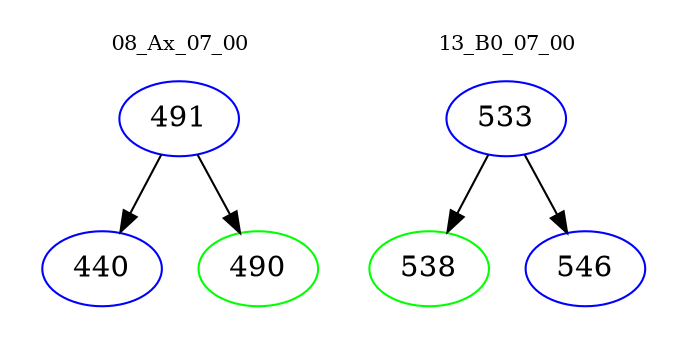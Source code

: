 digraph{
subgraph cluster_0 {
color = white
label = "08_Ax_07_00";
fontsize=10;
T0_491 [label="491", color="blue"]
T0_491 -> T0_440 [color="black"]
T0_440 [label="440", color="blue"]
T0_491 -> T0_490 [color="black"]
T0_490 [label="490", color="green"]
}
subgraph cluster_1 {
color = white
label = "13_B0_07_00";
fontsize=10;
T1_533 [label="533", color="blue"]
T1_533 -> T1_538 [color="black"]
T1_538 [label="538", color="green"]
T1_533 -> T1_546 [color="black"]
T1_546 [label="546", color="blue"]
}
}
